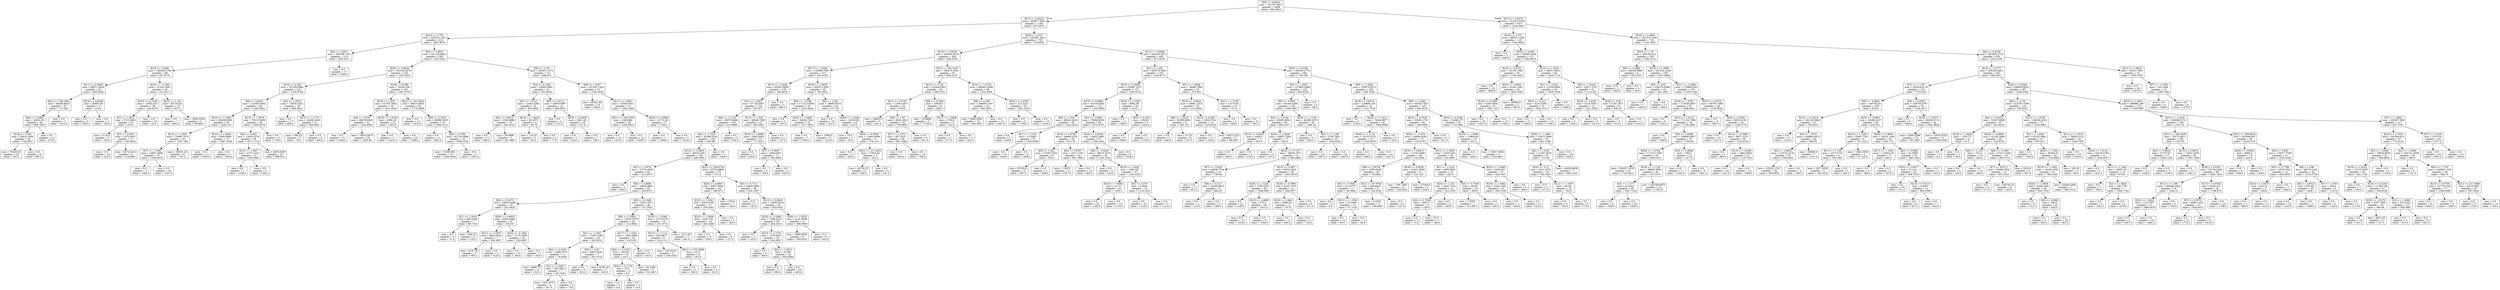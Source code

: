 digraph Tree {
node [shape=box] ;
0 [label="X[9] <= 4.8342\nmse = 331787.0817\nsamples = 2000\nvalue = 994.4815"] ;
1 [label="X[17] <= 0.9414\nmse = 309677.9913\nsamples = 1163\nvalue = 872.2674"] ;
0 -> 1 [labeldistance=2.5, labelangle=45, headlabel="True"] ;
2 [label="X[10] <= 2.753\nmse = 323616.1407\nsamples = 410\nvalue = 1087.8976"] ;
1 -> 2 ;
3 [label="X[6] <= 5.2971\nmse = 336186.7191\nsamples = 115\nvalue = 663.5217"] ;
2 -> 3 ;
4 [label="X[18] <= 5.4091\nmse = 108428.5768\nsamples = 98\nvalue = 457.8776"] ;
3 -> 4 ;
5 [label="X[11] <= 0.9695\nmse = 66971.9626\nsamples = 52\nvalue = 665.6346"] ;
4 -> 5 ;
6 [label="X[21] <= 345.2841\nmse = 48208.6618\nsamples = 47\nvalue = 713.383"] ;
5 -> 6 ;
7 [label="X[4] <= 3.0488\nmse = 42024.39\nsamples = 44\nvalue = 688.7955"] ;
6 -> 7 ;
8 [label="X[19] <= 0.953\nmse = 52616.1656\nsamples = 30\nvalue = 742.3667"] ;
7 -> 8 ;
9 [label="mse = 70229.25\nsamples = 22\nvalue = 762.5"] ;
8 -> 9 ;
10 [label="mse = 0.0\nsamples = 8\nvalue = 687.0"] ;
8 -> 10 ;
11 [label="mse = 0.0\nsamples = 14\nvalue = 574.0"] ;
7 -> 11 ;
12 [label="mse = 0.0\nsamples = 3\nvalue = 1074.0"] ;
6 -> 12 ;
13 [label="X[14] <= 0.8348\nmse = 20463.36\nsamples = 5\nvalue = 216.8"] ;
5 -> 13 ;
14 [label="mse = 0.0\nsamples = 2\nvalue = 392.0"] ;
13 -> 14 ;
15 [label="mse = 0.0\nsamples = 3\nvalue = 100.0"] ;
13 -> 15 ;
16 [label="X[24] <= 1.1345\nmse = 51342.3691\nsamples = 46\nvalue = 223.0217"] ;
4 -> 16 ;
17 [label="X[10] <= 2.2769\nmse = 13922.027\nsamples = 36\nvalue = 144.0278"] ;
16 -> 17 ;
18 [label="X[1] <= 1.0672\nmse = 5713.0682\nsamples = 22\nvalue = 225.5"] ;
17 -> 18 ;
19 [label="mse = 2116.0\nsamples = 5\nvalue = 333.0"] ;
18 -> 19 ;
20 [label="X[7] <= 0.9357\nmse = 2372.4567\nsamples = 17\nvalue = 193.8824"] ;
18 -> 20 ;
21 [label="mse = 0.0\nsamples = 14\nvalue = 210.0"] ;
20 -> 21 ;
22 [label="mse = 6574.2222\nsamples = 3\nvalue = 118.6667"] ;
20 -> 22 ;
23 [label="mse = 0.0\nsamples = 14\nvalue = 16.0"] ;
17 -> 23 ;
24 [label="X[24] <= 1.181\nmse = 82720.44\nsamples = 10\nvalue = 507.4"] ;
16 -> 24 ;
25 [label="mse = 0.0\nsamples = 7\nvalue = 695.0"] ;
24 -> 25 ;
26 [label="mse = 2005.5556\nsamples = 3\nvalue = 69.6667"] ;
24 -> 26 ;
27 [label="mse = 0.0\nsamples = 17\nvalue = 1849.0"] ;
3 -> 27 ;
28 [label="X[4] <= 3.6837\nmse = 221140.6625\nsamples = 295\nvalue = 1253.3322"] ;
2 -> 28 ;
29 [label="X[20] <= 0.9044\nmse = 161435.9276\nsamples = 223\nvalue = 1351.6323"] ;
28 -> 29 ;
30 [label="X[10] <= 4.262\nmse = 147205.6961\nsamples = 122\nvalue = 1155.9754"] ;
29 -> 30 ;
31 [label="X[0] <= 4.6415\nmse = 121893.9502\nsamples = 94\nvalue = 1260.0851"] ;
30 -> 31 ;
32 [label="X[16] <= 1.1366\nmse = 80438.9308\nsamples = 56\nvalue = 1436.125"] ;
31 -> 32 ;
33 [label="X[15] <= 1.3661\nmse = 75088.1979\nsamples = 43\nvalue = 1357.186"] ;
32 -> 33 ;
34 [label="X[7] <= 1.1346\nmse = 14907.5968\nsamples = 37\nvalue = 1449.5676"] ;
33 -> 34 ;
35 [label="mse = 0.0\nsamples = 17\nvalue = 1582.0"] ;
34 -> 35 ;
36 [label="mse = 0.0\nsamples = 20\nvalue = 1337.0"] ;
34 -> 36 ;
37 [label="mse = 69031.25\nsamples = 6\nvalue = 787.5"] ;
33 -> 37 ;
38 [label="X[22] <= 1.0463\nmse = 9349.8698\nsamples = 13\nvalue = 1697.2308"] ;
32 -> 38 ;
39 [label="mse = 0.0\nsamples = 11\nvalue = 1656.0"] ;
38 -> 39 ;
40 [label="mse = 0.0\nsamples = 2\nvalue = 1924.0"] ;
38 -> 40 ;
41 [label="X[13] <= 1.2079\nmse = 70013.5409\nsamples = 38\nvalue = 1000.6579"] ;
31 -> 41 ;
42 [label="X[6] <= 4.623\nmse = 13034.0278\nsamples = 35\nvalue = 1071.1714"] ;
41 -> 42 ;
43 [label="X[15] <= 1.3917\nmse = 3737.2222\nsamples = 12\nvalue = 1209.6667"] ;
42 -> 43 ;
44 [label="mse = 0.0\nsamples = 7\nvalue = 1158.0"] ;
43 -> 44 ;
45 [label="mse = 0.0\nsamples = 5\nvalue = 1282.0"] ;
43 -> 45 ;
46 [label="mse = 2655.8185\nsamples = 23\nvalue = 998.913"] ;
42 -> 46 ;
47 [label="mse = 0.0\nsamples = 3\nvalue = 178.0"] ;
41 -> 47 ;
48 [label="X[2] <= 1.0532\nmse = 73635.3202\nsamples = 28\nvalue = 806.4643"] ;
30 -> 48 ;
49 [label="mse = 0.0\nsamples = 17\nvalue = 999.0"] ;
48 -> 49 ;
50 [label="X[13] <= 1.1175\nmse = 41606.2645\nsamples = 11\nvalue = 508.9091"] ;
48 -> 50 ;
51 [label="mse = 306.25\nsamples = 2\nvalue = 76.5"] ;
50 -> 51 ;
52 [label="mse = 0.0\nsamples = 9\nvalue = 605.0"] ;
50 -> 52 ;
53 [label="X[18] <= 8.889\nmse = 76528.108\nsamples = 101\nvalue = 1587.9703"] ;
29 -> 53 ;
54 [label="X[16] <= 1.005\nmse = 41782.7844\nsamples = 56\nvalue = 1441.4643"] ;
53 -> 54 ;
55 [label="X[4] <= 2.878\nmse = 49678.9303\nsamples = 31\nvalue = 1342.8065"] ;
54 -> 55 ;
56 [label="mse = 0.0\nsamples = 11\nvalue = 1428.0"] ;
55 -> 56 ;
57 [label="mse = 70814.9475\nsamples = 20\nvalue = 1295.95"] ;
55 -> 57 ;
58 [label="X[15] <= 1.4156\nmse = 4956.16\nsamples = 25\nvalue = 1563.8"] ;
54 -> 58 ;
59 [label="mse = 0.0\nsamples = 5\nvalue = 1423.0"] ;
58 -> 59 ;
60 [label="mse = 0.0\nsamples = 20\nvalue = 1599.0"] ;
58 -> 60 ;
61 [label="X[21] <= 341.5624\nmse = 59815.8943\nsamples = 45\nvalue = 1770.2889"] ;
53 -> 61 ;
62 [label="mse = 0.0\nsamples = 12\nvalue = 1974.0"] ;
61 -> 62 ;
63 [label="X[9] <= 2.3532\nmse = 60989.5005\nsamples = 33\nvalue = 1696.2121"] ;
61 -> 63 ;
64 [label="mse = 0.0\nsamples = 11\nvalue = 1892.0"] ;
63 -> 64 ;
65 [label="X[0] <= 5.954\nmse = 62734.5806\nsamples = 22\nvalue = 1598.3182"] ;
63 -> 65 ;
66 [label="mse = 72398.892\nsamples = 19\nvalue = 1604.0526"] ;
65 -> 66 ;
67 [label="mse = 0.0\nsamples = 3\nvalue = 1562.0"] ;
65 -> 67 ;
68 [label="X[9] <= 3.781\nmse = 283437.1372\nsamples = 72\nvalue = 948.875"] ;
28 -> 68 ;
69 [label="X[4] <= 6.2262\nmse = 50492.6681\nsamples = 31\nvalue = 433.9032"] ;
68 -> 69 ;
70 [label="X[2] <= 1.0123\nmse = 12444.4266\nsamples = 19\nvalue = 285.6842"] ;
69 -> 70 ;
71 [label="X[5] <= 0.8014\nmse = 1558.4889\nsamples = 15\nvalue = 340.3333"] ;
70 -> 71 ;
72 [label="mse = 0.0\nsamples = 12\nvalue = 360.0"] ;
71 -> 72 ;
73 [label="mse = 56.8889\nsamples = 3\nvalue = 261.6667"] ;
71 -> 73 ;
74 [label="X[14] <= 1.0416\nmse = 69.1875\nsamples = 4\nvalue = 80.75"] ;
70 -> 74 ;
75 [label="mse = 110.25\nsamples = 2\nvalue = 84.5"] ;
74 -> 75 ;
76 [label="mse = 0.0\nsamples = 2\nvalue = 77.0"] ;
74 -> 76 ;
77 [label="X[5] <= 0.9112\nmse = 20876.9097\nsamples = 12\nvalue = 668.5833"] ;
69 -> 77 ;
78 [label="mse = 0.0\nsamples = 2\nvalue = 372.0"] ;
77 -> 78 ;
79 [label="X[18] <= 6.9453\nmse = 3941.49\nsamples = 10\nvalue = 727.9"] ;
77 -> 79 ;
80 [label="mse = 0.0\nsamples = 3\nvalue = 632.0"] ;
79 -> 80 ;
81 [label="mse = 0.0\nsamples = 7\nvalue = 769.0"] ;
79 -> 81 ;
82 [label="X[8] <= 1.0337\nmse = 107443.7454\nsamples = 41\nvalue = 1338.2439"] ;
68 -> 82 ;
83 [label="mse = 40521.69\nsamples = 10\nvalue = 828.9"] ;
82 -> 83 ;
84 [label="X[11] <= 1.0921\nmse = 18348.0541\nsamples = 31\nvalue = 1502.5484"] ;
82 -> 84 ;
85 [label="X[21] <= 192.5355\nmse = 238.8284\nsamples = 26\nvalue = 1455.6923"] ;
84 -> 85 ;
86 [label="mse = 0.0\nsamples = 14\nvalue = 1470.0"] ;
85 -> 86 ;
87 [label="mse = 0.0\nsamples = 12\nvalue = 1439.0"] ;
85 -> 87 ;
88 [label="X[24] <= 0.9956\nmse = 41733.36\nsamples = 5\nvalue = 1746.2"] ;
84 -> 88 ;
89 [label="mse = 0.0\nsamples = 2\nvalue = 1496.0"] ;
88 -> 89 ;
90 [label="mse = 0.0\nsamples = 3\nvalue = 1913.0"] ;
88 -> 90 ;
91 [label="X[25] <= 3.537\nmse = 262987.4012\nsamples = 753\nvalue = 754.8592"] ;
1 -> 91 ;
92 [label="X[12] <= 3.8294\nmse = 240924.0018\nsamples = 308\nvalue = 584.8799"] ;
91 -> 92 ;
93 [label="X[17] <= 1.2056\nmse = 122699.7887\nsamples = 217\nvalue = 434.4793"] ;
92 -> 93 ;
94 [label="X[13] <= 1.2438\nmse = 65291.9936\nsamples = 179\nvalue = 364.6816"] ;
93 -> 94 ;
95 [label="X[1] <= 1.3461\nmse = 57178.4937\nsamples = 174\nvalue = 347.977"] ;
94 -> 95 ;
96 [label="X[8] <= 1.1314\nmse = 45975.8669\nsamples = 159\nvalue = 315.9686"] ;
95 -> 96 ;
97 [label="X[2] <= 1.7225\nmse = 35399.5226\nsamples = 154\nvalue = 296.487"] ;
96 -> 97 ;
98 [label="X[12] <= 3.2802\nmse = 28316.269\nsamples = 152\nvalue = 286.5855"] ;
97 -> 98 ;
99 [label="X[1] <= 1.0376\nmse = 23734.3838\nsamples = 82\nvalue = 215.2073"] ;
98 -> 99 ;
100 [label="mse = 0.0\nsamples = 2\nvalue = 630.0"] ;
99 -> 100 ;
101 [label="X[6] <= 2.6699\nmse = 19918.8861\nsamples = 80\nvalue = 204.8375"] ;
99 -> 101 ;
102 [label="X[4] <= 5.4273\nmse = 18653.0586\nsamples = 32\nvalue = 291.0625"] ;
101 -> 102 ;
103 [label="X[1] <= 1.2618\nmse = 965.9184\nsamples = 7\nvalue = 69.7143"] ;
102 -> 103 ;
104 [label="mse = 4.0\nsamples = 5\nvalue = 51.0"] ;
103 -> 104 ;
105 [label="mse = 306.25\nsamples = 2\nvalue = 116.5"] ;
103 -> 105 ;
106 [label="X[20] <= 0.8929\nmse = 6045.6384\nsamples = 25\nvalue = 353.04"] ;
102 -> 106 ;
107 [label="X[11] <= 1.0267\nmse = 8943.9184\nsamples = 7\nvalue = 436.2857"] ;
106 -> 107 ;
108 [label="mse = 4147.36\nsamples = 5\nvalue = 485.2"] ;
107 -> 108 ;
109 [label="mse = 0.0\nsamples = 2\nvalue = 314.0"] ;
107 -> 109 ;
110 [label="X[25] <= 3.1564\nmse = 1175.5556\nsamples = 18\nvalue = 320.6667"] ;
106 -> 110 ;
111 [label="mse = 0.0\nsamples = 15\nvalue = 336.0"] ;
110 -> 111 ;
112 [label="mse = 0.0\nsamples = 3\nvalue = 244.0"] ;
110 -> 112 ;
113 [label="X[0] <= 5.1048\nmse = 12501.9371\nsamples = 48\nvalue = 147.3542"] ;
101 -> 113 ;
114 [label="X[9] <= 2.5852\nmse = 13010.3979\nsamples = 34\nvalue = 112.8824"] ;
113 -> 114 ;
115 [label="X[1] <= 1.1263\nmse = 17200.1389\nsamples = 18\nvalue = 165.8333"] ;
114 -> 115 ;
116 [label="X[4] <= 4.0192\nmse = 3560.9752\nsamples = 11\nvalue = 79.4545"] ;
115 -> 116 ;
117 [label="mse = 3996.75\nsamples = 4\nvalue = 132.5"] ;
116 -> 117 ;
118 [label="X[1] <= 1.0487\nmse = 785.2653\nsamples = 7\nvalue = 49.1429"] ;
116 -> 118 ;
119 [label="mse = 204.1875\nsamples = 4\nvalue = 26.75"] ;
118 -> 119 ;
120 [label="mse = 0.0\nsamples = 3\nvalue = 79.0"] ;
118 -> 120 ;
121 [label="X[3] <= 0.87\nmse = 8483.3878\nsamples = 7\nvalue = 301.5714"] ;
115 -> 121 ;
122 [label="mse = 0.0\nsamples = 5\nvalue = 252.0"] ;
121 -> 122 ;
123 [label="mse = 8190.25\nsamples = 2\nvalue = 425.5"] ;
121 -> 123 ;
124 [label="X[17] <= 1.1554\nmse = 1594.0898\nsamples = 16\nvalue = 53.3125"] ;
114 -> 124 ;
125 [label="X[4] <= 6.1533\nmse = 180.45\nsamples = 10\nvalue = 23.5"] ;
124 -> 125 ;
126 [label="X[4] <= 5.1178\nmse = 25.5\nsamples = 4\nvalue = 9.0"] ;
125 -> 126 ;
127 [label="mse = 1.0\nsamples = 2\nvalue = 4.0"] ;
126 -> 127 ;
128 [label="mse = 0.0\nsamples = 2\nvalue = 14.0"] ;
126 -> 128 ;
129 [label="mse = 50.1389\nsamples = 6\nvalue = 33.1667"] ;
125 -> 129 ;
130 [label="mse = 0.0\nsamples = 6\nvalue = 103.0"] ;
124 -> 130 ;
131 [label="X[14] <= 1.0265\nmse = 1372.6378\nsamples = 14\nvalue = 231.0714"] ;
113 -> 131 ;
132 [label="X[13] <= 1.1112\nmse = 656.9877\nsamples = 9\nvalue = 214.1111"] ;
131 -> 132 ;
133 [label="mse = 150.2222\nsamples = 3\nvalue = 248.3333"] ;
132 -> 133 ;
134 [label="X[21] <= 272.3888\nmse = 32.0\nsamples = 6\nvalue = 197.0"] ;
132 -> 134 ;
135 [label="mse = 0.0\nsamples = 2\nvalue = 189.0"] ;
134 -> 135 ;
136 [label="mse = 0.0\nsamples = 4\nvalue = 201.0"] ;
134 -> 136 ;
137 [label="mse = 1211.04\nsamples = 5\nvalue = 261.6"] ;
131 -> 137 ;
138 [label="X[21] <= 208.0754\nmse = 20723.9886\nsamples = 70\nvalue = 370.2"] ;
98 -> 138 ;
139 [label="X[20] <= 0.9897\nmse = 8467.3594\nsamples = 24\nvalue = 266.875"] ;
138 -> 139 ;
140 [label="X[15] <= 1.0341\nmse = 8252.6782\nsamples = 17\nvalue = 234.2941"] ;
139 -> 140 ;
141 [label="X[25] <= 1.2609\nmse = 4267.102\nsamples = 14\nvalue = 202.4286"] ;
140 -> 141 ;
142 [label="mse = 0.0\nsamples = 8\nvalue = 259.0"] ;
141 -> 142 ;
143 [label="mse = 0.0\nsamples = 6\nvalue = 127.0"] ;
141 -> 143 ;
144 [label="mse = 0.0\nsamples = 3\nvalue = 383.0"] ;
140 -> 144 ;
145 [label="mse = 150.0\nsamples = 7\nvalue = 346.0"] ;
139 -> 145 ;
146 [label="X[5] <= 0.7111\nmse = 18642.4882\nsamples = 46\nvalue = 424.1087"] ;
138 -> 146 ;
147 [label="mse = 0.0\nsamples = 5\nvalue = 182.0"] ;
146 -> 147 ;
148 [label="X[13] <= 0.8943\nmse = 12895.8418\nsamples = 41\nvalue = 453.6341"] ;
146 -> 148 ;
149 [label="X[18] <= 3.1608\nmse = 7046.2222\nsamples = 30\nvalue = 404.3333"] ;
148 -> 149 ;
150 [label="mse = 0.0\nsamples = 2\nvalue = 125.0"] ;
149 -> 150 ;
151 [label="X[10] <= 2.7725\nmse = 1578.0612\nsamples = 28\nvalue = 424.2857"] ;
149 -> 151 ;
152 [label="mse = 0.0\nsamples = 6\nvalue = 500.0"] ;
151 -> 152 ;
153 [label="X[3] <= 1.0913\nmse = 18.595\nsamples = 22\nvalue = 403.6364"] ;
151 -> 153 ;
154 [label="mse = 0.0\nsamples = 2\nvalue = 390.0"] ;
153 -> 154 ;
155 [label="mse = 0.0\nsamples = 20\nvalue = 405.0"] ;
153 -> 155 ;
156 [label="X[26] <= 1.0355\nmse = 4141.9008\nsamples = 11\nvalue = 588.0909"] ;
148 -> 156 ;
157 [label="mse = 5836.8056\nsamples = 6\nvalue = 559.8333"] ;
156 -> 157 ;
158 [label="mse = 0.0\nsamples = 5\nvalue = 622.0"] ;
156 -> 158 ;
159 [label="mse = 0.0\nsamples = 2\nvalue = 1049.0"] ;
97 -> 159 ;
160 [label="mse = 0.0\nsamples = 5\nvalue = 916.0"] ;
96 -> 160 ;
161 [label="X[13] <= 1.032\nmse = 49948.7289\nsamples = 15\nvalue = 687.2667"] ;
95 -> 161 ;
162 [label="X[10] <= 1.9986\nmse = 3882.8402\nsamples = 13\nvalue = 771.9231"] ;
161 -> 162 ;
163 [label="mse = 0.0\nsamples = 2\nvalue = 650.0"] ;
162 -> 163 ;
164 [label="X[7] <= 0.9697\nmse = 1394.6281\nsamples = 11\nvalue = 794.0909"] ;
162 -> 164 ;
165 [label="mse = 0.0\nsamples = 6\nvalue = 760.0"] ;
164 -> 165 ;
166 [label="mse = 0.0\nsamples = 5\nvalue = 835.0"] ;
164 -> 166 ;
167 [label="mse = 0.0\nsamples = 2\nvalue = 137.0"] ;
161 -> 167 ;
168 [label="mse = 0.0\nsamples = 5\nvalue = 946.0"] ;
94 -> 168 ;
169 [label="X[19] <= 1.0978\nmse = 262073.5097\nsamples = 38\nvalue = 763.2632"] ;
93 -> 169 ;
170 [label="X[9] <= 1.5198\nmse = 171123.3858\nsamples = 18\nvalue = 1191.9444"] ;
169 -> 170 ;
171 [label="mse = 0.0\nsamples = 2\nvalue = 187.0"] ;
170 -> 171 ;
172 [label="X[22] <= 1.0463\nmse = 50494.7461\nsamples = 16\nvalue = 1317.5625"] ;
170 -> 172 ;
173 [label="mse = 0.0\nsamples = 7\nvalue = 1065.0"] ;
172 -> 173 ;
174 [label="mse = 1568.0\nsamples = 9\nvalue = 1514.0"] ;
172 -> 174 ;
175 [label="X[8] <= 1.001\nmse = 29685.9475\nsamples = 20\nvalue = 377.45"] ;
169 -> 175 ;
176 [label="mse = 0.0\nsamples = 10\nvalue = 521.0"] ;
175 -> 176 ;
177 [label="X[26] <= 1.0304\nmse = 18158.69\nsamples = 10\nvalue = 233.9"] ;
175 -> 177 ;
178 [label="mse = 25.0\nsamples = 2\nvalue = 53.0"] ;
177 -> 178 ;
179 [label="X[24] <= 0.9926\nmse = 12465.6094\nsamples = 8\nvalue = 279.125"] ;
177 -> 179 ;
180 [label="mse = 0.0\nsamples = 3\nvalue = 325.0"] ;
179 -> 180 ;
181 [label="X[21] <= 211.6455\nmse = 17924.64\nsamples = 5\nvalue = 251.6"] ;
179 -> 181 ;
182 [label="mse = 44732.25\nsamples = 2\nvalue = 258.5"] ;
181 -> 182 ;
183 [label="mse = 0.0\nsamples = 3\nvalue = 247.0"] ;
181 -> 183 ;
184 [label="X[21] <= 351.3167\nmse = 340274.3591\nsamples = 91\nvalue = 943.5275"] ;
92 -> 184 ;
185 [label="X[12] <= 4.135\nmse = 41444.6382\nsamples = 43\nvalue = 598.6744"] ;
184 -> 185 ;
186 [label="X[11] <= 0.9767\nmse = 12003.4971\nsamples = 35\nvalue = 678.6"] ;
185 -> 186 ;
187 [label="mse = 24964.0\nsamples = 5\nvalue = 491.0"] ;
186 -> 187 ;
188 [label="X[8] <= 1.02\nmse = 3000.1822\nsamples = 30\nvalue = 709.8667"] ;
186 -> 188 ;
189 [label="X[7] <= 1.1572\nmse = 857.0237\nsamples = 26\nvalue = 691.2308"] ;
188 -> 189 ;
190 [label="mse = 0.0\nsamples = 7\nvalue = 643.0"] ;
189 -> 190 ;
191 [label="mse = 0.0\nsamples = 19\nvalue = 709.0"] ;
189 -> 191 ;
192 [label="mse = 0.0\nsamples = 4\nvalue = 831.0"] ;
188 -> 192 ;
193 [label="X[6] <= 2.7403\nmse = 20029.5\nsamples = 8\nvalue = 249.0"] ;
185 -> 193 ;
194 [label="mse = 10.8889\nsamples = 3\nvalue = 77.3333"] ;
193 -> 194 ;
195 [label="X[17] <= 1.0848\nmse = 3750.0\nsamples = 5\nvalue = 352.0"] ;
193 -> 195 ;
196 [label="mse = 0.0\nsamples = 2\nvalue = 277.0"] ;
195 -> 196 ;
197 [label="mse = 0.0\nsamples = 3\nvalue = 402.0"] ;
195 -> 197 ;
198 [label="X[15] <= 1.4719\nmse = 406001.9566\nsamples = 48\nvalue = 1252.4583"] ;
184 -> 198 ;
199 [label="X[9] <= 4.189\nmse = 164494.1597\nsamples = 24\nvalue = 683.5833"] ;
198 -> 199 ;
200 [label="mse = 3498.3056\nsamples = 12\nvalue = 280.1667"] ;
199 -> 200 ;
201 [label="mse = 0.0\nsamples = 12\nvalue = 1087.0"] ;
199 -> 201 ;
202 [label="X[25] <= 2.0784\nmse = 272.2222\nsamples = 24\nvalue = 1821.3333"] ;
198 -> 202 ;
203 [label="mse = 0.0\nsamples = 8\nvalue = 1798.0"] ;
202 -> 203 ;
204 [label="mse = 0.0\nsamples = 16\nvalue = 1833.0"] ;
202 -> 204 ;
205 [label="X[11] <= 0.9969\nmse = 244419.2072\nsamples = 445\nvalue = 872.5079"] ;
91 -> 205 ;
206 [label="X[1] <= 1.291\nmse = 265570.5862\nsamples = 163\nvalue = 1104.8773"] ;
205 -> 206 ;
207 [label="X[23] <= 5.3944\nmse = 150567.3127\nsamples = 131\nvalue = 1283.0153"] ;
206 -> 207 ;
208 [label="X[13] <= 0.8866\nmse = 91818.6282\nsamples = 111\nvalue = 1169.4865"] ;
207 -> 208 ;
209 [label="X[9] <= 1.334\nmse = 49243.4245\nsamples = 29\nvalue = 1443.2414"] ;
208 -> 209 ;
210 [label="mse = 0.0\nsamples = 2\nvalue = 628.0"] ;
209 -> 210 ;
211 [label="X[7] <= 1.1525\nmse = 13.3443\nsamples = 27\nvalue = 1503.6296"] ;
209 -> 211 ;
212 [label="mse = 0.0\nsamples = 19\nvalue = 1506.0"] ;
211 -> 212 ;
213 [label="mse = 0.0\nsamples = 8\nvalue = 1498.0"] ;
211 -> 213 ;
214 [label="X[3] <= 1.0664\nmse = 70998.6355\nsamples = 82\nvalue = 1072.6707"] ;
208 -> 214 ;
215 [label="X[14] <= 0.9782\nmse = 34699.2224\nsamples = 25\nvalue = 813.76"] ;
214 -> 215 ;
216 [label="X[5] <= 1.041\nmse = 37200.3333\nsamples = 6\nvalue = 535.0"] ;
215 -> 216 ;
217 [label="mse = 87025.0\nsamples = 2\nvalue = 407.0"] ;
216 -> 217 ;
218 [label="mse = 0.0\nsamples = 4\nvalue = 599.0"] ;
216 -> 218 ;
219 [label="X[5] <= 0.8767\nmse = 1621.1136\nsamples = 19\nvalue = 901.7895"] ;
215 -> 219 ;
220 [label="mse = 1.6875\nsamples = 4\nvalue = 979.75"] ;
219 -> 220 ;
221 [label="mse = 0.0\nsamples = 15\nvalue = 881.0"] ;
219 -> 221 ;
222 [label="X[20] <= 0.9544\nmse = 44622.948\nsamples = 57\nvalue = 1186.2281"] ;
214 -> 222 ;
223 [label="X[9] <= 3.3444\nmse = 28673.3319\nsamples = 49\nvalue = 1129.1224"] ;
222 -> 223 ;
224 [label="mse = 0.0\nsamples = 2\nvalue = 323.0"] ;
223 -> 224 ;
225 [label="X[15] <= 1.4201\nmse = 1064.287\nsamples = 47\nvalue = 1163.4255"] ;
223 -> 225 ;
226 [label="X[10] <= 7.6062\nmse = 33.75\nsamples = 32\nvalue = 1185.5"] ;
225 -> 226 ;
227 [label="mse = 0.0\nsamples = 20\nvalue = 1190.0"] ;
226 -> 227 ;
228 [label="mse = 0.0\nsamples = 12\nvalue = 1178.0"] ;
226 -> 228 ;
229 [label="X[0] <= 3.575\nmse = 5.5556\nsamples = 15\nvalue = 1116.3333"] ;
225 -> 229 ;
230 [label="mse = 0.0\nsamples = 10\nvalue = 1118.0"] ;
229 -> 230 ;
231 [label="mse = 0.0\nsamples = 5\nvalue = 1113.0"] ;
229 -> 231 ;
232 [label="mse = 0.0\nsamples = 8\nvalue = 1536.0"] ;
222 -> 232 ;
233 [label="X[19] <= 1.1585\nmse = 8082.99\nsamples = 20\nvalue = 1913.1"] ;
207 -> 233 ;
234 [label="mse = 0.0\nsamples = 11\nvalue = 1986.0"] ;
233 -> 234 ;
235 [label="X[9] <= 4.326\nmse = 3528.0\nsamples = 9\nvalue = 1824.0"] ;
233 -> 235 ;
236 [label="mse = 0.0\nsamples = 6\nvalue = 1866.0"] ;
235 -> 236 ;
237 [label="mse = 0.0\nsamples = 3\nvalue = 1740.0"] ;
235 -> 237 ;
238 [label="X[1] <= 1.3636\nmse = 74648.7969\nsamples = 32\nvalue = 375.625"] ;
206 -> 238 ;
239 [label="X[10] <= 4.6644\nmse = 20681.2314\nsamples = 22\nvalue = 215.6364"] ;
238 -> 239 ;
240 [label="X[8] <= 1.0016\nmse = 30399.6094\nsamples = 8\nvalue = 338.125"] ;
239 -> 240 ;
241 [label="mse = 0.0\nsamples = 2\nvalue = 640.0"] ;
240 -> 241 ;
242 [label="mse = 31.25\nsamples = 6\nvalue = 237.5"] ;
240 -> 242 ;
243 [label="X[13] <= 0.904\nmse = 1655.3724\nsamples = 14\nvalue = 145.6429"] ;
239 -> 243 ;
244 [label="mse = 0.0\nsamples = 11\nvalue = 159.0"] ;
243 -> 244 ;
245 [label="mse = 4672.2222\nsamples = 3\nvalue = 96.6667"] ;
243 -> 245 ;
246 [label="X[2] <= 1.1708\nmse = 13179.04\nsamples = 10\nvalue = 727.6"] ;
238 -> 246 ;
247 [label="mse = 0.0\nsamples = 2\nvalue = 498.0"] ;
246 -> 247 ;
248 [label="mse = 0.0\nsamples = 8\nvalue = 785.0"] ;
246 -> 248 ;
249 [label="X[25] <= 4.0164\nmse = 182943.2776\nsamples = 282\nvalue = 738.195"] ;
205 -> 249 ;
250 [label="X[3] <= 1.1933\nmse = 127965.0489\nsamples = 126\nvalue = 962.8254"] ;
249 -> 250 ;
251 [label="X[5] <= 0.9921\nmse = 94184.0289\nsamples = 120\nvalue = 1006.5667"] ;
250 -> 251 ;
252 [label="X[3] <= 1.0154\nmse = 65905.6954\nsamples = 84\nvalue = 882.4167"] ;
251 -> 252 ;
253 [label="X[12] <= 2.8205\nmse = 3468.0\nsamples = 7\nvalue = 425.0"] ;
252 -> 253 ;
254 [label="mse = 0.0\nsamples = 3\nvalue = 493.0"] ;
253 -> 254 ;
255 [label="mse = 0.0\nsamples = 4\nvalue = 374.0"] ;
253 -> 255 ;
256 [label="X[26] <= 1.0246\nmse = 50831.7662\nsamples = 77\nvalue = 924.0"] ;
252 -> 256 ;
257 [label="mse = 0.0\nsamples = 3\nvalue = 357.0"] ;
256 -> 257 ;
258 [label="X[18] <= 4.7137\nmse = 39330.7971\nsamples = 74\nvalue = 946.9865"] ;
256 -> 258 ;
259 [label="X[7] <= 1.0255\nmse = 64038.7744\nsamples = 25\nvalue = 796.84"] ;
258 -> 259 ;
260 [label="mse = 0.0\nsamples = 17\nvalue = 951.0"] ;
259 -> 260 ;
261 [label="X[9] <= 3.3117\nmse = 42304.6875\nsamples = 8\nvalue = 469.25"] ;
259 -> 261 ;
262 [label="mse = 0.0\nsamples = 2\nvalue = 113.0"] ;
261 -> 262 ;
263 [label="mse = 0.0\nsamples = 6\nvalue = 588.0"] ;
261 -> 263 ;
264 [label="X[13] <= 0.997\nmse = 9354.2824\nsamples = 49\nvalue = 1023.5918"] ;
258 -> 264 ;
265 [label="X[26] <= 1.1225\nmse = 2794.2222\nsamples = 36\nvalue = 1066.6667"] ;
264 -> 265 ;
266 [label="mse = 0.0\nsamples = 12\nvalue = 1138.0"] ;
265 -> 266 ;
267 [label="X[23] <= 1.4689\nmse = 375.0\nsamples = 24\nvalue = 1031.0"] ;
265 -> 267 ;
268 [label="mse = 0.0\nsamples = 15\nvalue = 1016.0"] ;
267 -> 268 ;
269 [label="mse = 0.0\nsamples = 9\nvalue = 1056.0"] ;
267 -> 269 ;
270 [label="X[18] <= 5.7996\nmse = 8153.7515\nsamples = 13\nvalue = 904.3077"] ;
264 -> 270 ;
271 [label="X[23] <= 2.464\nmse = 2696.64\nsamples = 5\nvalue = 797.6"] ;
270 -> 271 ;
272 [label="mse = 0.0\nsamples = 3\nvalue = 840.0"] ;
271 -> 272 ;
273 [label="mse = 0.0\nsamples = 2\nvalue = 734.0"] ;
271 -> 273 ;
274 [label="mse = 0.0\nsamples = 8\nvalue = 971.0"] ;
270 -> 274 ;
275 [label="X[24] <= 1.1139\nmse = 40286.1875\nsamples = 36\nvalue = 1296.25"] ;
251 -> 275 ;
276 [label="mse = 0.0\nsamples = 3\nvalue = 652.0"] ;
275 -> 276 ;
277 [label="X[3] <= 1.1184\nmse = 2785.7851\nsamples = 33\nvalue = 1354.8182"] ;
275 -> 277 ;
278 [label="mse = 0.0\nsamples = 15\nvalue = 1297.0"] ;
277 -> 278 ;
279 [label="mse = 0.0\nsamples = 18\nvalue = 1403.0"] ;
277 -> 279 ;
280 [label="mse = 0.0\nsamples = 6\nvalue = 88.0"] ;
250 -> 280 ;
281 [label="X[9] <= 1.3262\nmse = 153675.9373\nsamples = 156\nvalue = 556.7628"] ;
249 -> 281 ;
282 [label="X[19] <= 0.9374\nmse = 116899.229\nsamples = 21\nvalue = 1152.7619"] ;
281 -> 282 ;
283 [label="mse = 0.0\nsamples = 3\nvalue = 1728.0"] ;
282 -> 283 ;
284 [label="X[24] <= 1.1412\nmse = 72040.9877\nsamples = 18\nvalue = 1056.8889"] ;
282 -> 284 ;
285 [label="X[26] <= 1.1172\nmse = 14133.4722\nsamples = 12\nvalue = 1233.8333"] ;
284 -> 285 ;
286 [label="mse = 0.0\nsamples = 2\nvalue = 968.0"] ;
285 -> 286 ;
287 [label="mse = 0.0\nsamples = 10\nvalue = 1287.0"] ;
285 -> 287 ;
288 [label="mse = 0.0\nsamples = 6\nvalue = 703.0"] ;
284 -> 288 ;
289 [label="X[8] <= 1.0641\nmse = 95545.7825\nsamples = 135\nvalue = 464.0519"] ;
281 -> 289 ;
290 [label="X[18] <= 9.1638\nmse = 55082.1761\nsamples = 82\nvalue = 299.6585"] ;
289 -> 290 ;
291 [label="X[26] <= 1.1076\nmse = 24808.0259\nsamples = 73\nvalue = 235.8767"] ;
290 -> 291 ;
292 [label="X[19] <= 0.9613\nmse = 11334.3668\nsamples = 34\nvalue = 114.5294"] ;
291 -> 292 ;
293 [label="X[6] <= 3.8754\nmse = 2050.9186\nsamples = 26\nvalue = 78.3462"] ;
292 -> 293 ;
294 [label="X[4] <= 5.7856\nmse = 414.4775\nsamples = 17\nvalue = 48.5882"] ;
293 -> 294 ;
295 [label="mse = 0.0\nsamples = 3\nvalue = 6.0"] ;
294 -> 295 ;
296 [label="X[11] <= 1.1352\nmse = 31.3469\nsamples = 14\nvalue = 57.7143"] ;
294 -> 296 ;
297 [label="mse = 0.0\nsamples = 12\nvalue = 60.0"] ;
296 -> 297 ;
298 [label="mse = 0.0\nsamples = 2\nvalue = 44.0"] ;
296 -> 298 ;
299 [label="X[21] <= 87.9763\nmse = 309.8025\nsamples = 9\nvalue = 134.5556"] ;
293 -> 299 ;
300 [label="mse = 0.2222\nsamples = 3\nvalue = 109.6667"] ;
299 -> 300 ;
301 [label="mse = 0.0\nsamples = 6\nvalue = 147.0"] ;
299 -> 301 ;
302 [label="X[18] <= 6.9539\nmse = 23421.8594\nsamples = 8\nvalue = 232.125"] ;
292 -> 302 ;
303 [label="mse = 700.1389\nsamples = 6\nvalue = 164.8333"] ;
302 -> 303 ;
304 [label="mse = 37249.0\nsamples = 2\nvalue = 434.0"] ;
302 -> 304 ;
305 [label="X[11] <= 1.0901\nmse = 12525.453\nsamples = 39\nvalue = 341.6667"] ;
291 -> 305 ;
306 [label="X[1] <= 1.2154\nmse = 4900.9091\nsamples = 22\nvalue = 262.0"] ;
305 -> 306 ;
307 [label="X[24] <= 1.152\nmse = 5442.7222\nsamples = 12\nvalue = 222.3333"] ;
306 -> 307 ;
308 [label="X[4] <= 2.7834\nmse = 3261.5\nsamples = 4\nvalue = 129.0"] ;
307 -> 308 ;
309 [label="mse = 0.0\nsamples = 2\nvalue = 72.0"] ;
308 -> 309 ;
310 [label="mse = 25.0\nsamples = 2\nvalue = 186.0"] ;
308 -> 310 ;
311 [label="mse = 0.0\nsamples = 8\nvalue = 269.0"] ;
307 -> 311 ;
312 [label="X[4] <= 5.7548\nmse = 96.84\nsamples = 10\nvalue = 309.6"] ;
306 -> 312 ;
313 [label="mse = 7.8367\nsamples = 7\nvalue = 315.8571"] ;
312 -> 313 ;
314 [label="mse = 0.0\nsamples = 3\nvalue = 295.0"] ;
312 -> 314 ;
315 [label="X[22] <= 1.0493\nmse = 3549.827\nsamples = 17\nvalue = 444.7647"] ;
305 -> 315 ;
316 [label="X[19] <= 1.0482\nmse = 3762.1302\nsamples = 13\nvalue = 459.1538"] ;
315 -> 316 ;
317 [label="mse = 0.0\nsamples = 2\nvalue = 603.0"] ;
316 -> 317 ;
318 [label="mse = 0.0\nsamples = 11\nvalue = 433.0"] ;
316 -> 318 ;
319 [label="mse = 0.0\nsamples = 4\nvalue = 398.0"] ;
315 -> 319 ;
320 [label="mse = 0.0\nsamples = 9\nvalue = 817.0"] ;
290 -> 320 ;
321 [label="X[25] <= 4.9182\nmse = 51646.277\nsamples = 53\nvalue = 718.3962"] ;
289 -> 321 ;
322 [label="X[19] <= 1.0086\nmse = 13804.64\nsamples = 10\nvalue = 361.4"] ;
321 -> 322 ;
323 [label="mse = 0.0\nsamples = 7\nvalue = 426.0"] ;
322 -> 323 ;
324 [label="mse = 13557.5556\nsamples = 3\nvalue = 210.6667"] ;
322 -> 324 ;
325 [label="X[26] <= 1.1866\nmse = 23915.2666\nsamples = 43\nvalue = 801.4186"] ;
321 -> 325 ;
326 [label="X[2] <= 1.5181\nmse = 21291.5616\nsamples = 25\nvalue = 710.28"] ;
325 -> 326 ;
327 [label="X[25] <= 5.12\nmse = 1612.4722\nsamples = 18\nvalue = 765.1667"] ;
326 -> 327 ;
328 [label="mse = 0.0\nsamples = 3\nvalue = 677.0"] ;
327 -> 328 ;
329 [label="X[11] <= 1.1057\nmse = 69.36\nsamples = 15\nvalue = 782.8"] ;
327 -> 329 ;
330 [label="mse = 0.0\nsamples = 6\nvalue = 793.0"] ;
329 -> 330 ;
331 [label="mse = 0.0\nsamples = 9\nvalue = 776.0"] ;
329 -> 331 ;
332 [label="mse = 44228.6939\nsamples = 7\nvalue = 569.1429"] ;
326 -> 332 ;
333 [label="mse = 0.0\nsamples = 18\nvalue = 928.0"] ;
325 -> 333 ;
334 [label="X[17] <= 0.8276\nmse = 312916.5335\nsamples = 837\nvalue = 1164.2963"] ;
0 -> 334 [labeldistance=2.5, labelangle=-45, headlabel="False"] ;
335 [label="X[10] <= 3.371\nmse = 86925.1249\nsamples = 119\nvalue = 1544.9664"] ;
334 -> 335 ;
336 [label="mse = 0.0\nsamples = 2\nvalue = 496.0"] ;
335 -> 336 ;
337 [label="X[20] <= 0.844\nmse = 69280.4339\nsamples = 117\nvalue = 1562.8974"] ;
335 -> 337 ;
338 [label="X[14] <= 0.8722\nmse = 32150.1566\nsamples = 53\nvalue = 1706.2642"] ;
337 -> 338 ;
339 [label="mse = 0.0\nsamples = 19\nvalue = 1806.0"] ;
338 -> 339 ;
340 [label="X[25] <= 4.5955\nmse = 41451.308\nsamples = 34\nvalue = 1650.5294"] ;
338 -> 340 ;
341 [label="X[18] <= 6.3466\nmse = 5283.4844\nsamples = 32\nvalue = 1697.125"] ;
340 -> 341 ;
342 [label="mse = 0.0\nsamples = 19\nvalue = 1637.0"] ;
341 -> 342 ;
343 [label="mse = 0.0\nsamples = 13\nvalue = 1785.0"] ;
341 -> 343 ;
344 [label="mse = 29584.0\nsamples = 2\nvalue = 905.0"] ;
340 -> 344 ;
345 [label="X[15] <= 1.2525\nmse = 68911.8923\nsamples = 64\nvalue = 1444.1719"] ;
337 -> 345 ;
346 [label="X[1] <= 1.2543\nmse = 12339.8994\nsamples = 43\nvalue = 1605.2326"] ;
345 -> 346 ;
347 [label="X[23] <= 4.412\nmse = 9225.0385\nsamples = 31\nvalue = 1652.1613"] ;
346 -> 347 ;
348 [label="mse = 0.0\nsamples = 17\nvalue = 1565.0"] ;
347 -> 348 ;
349 [label="mse = 0.0\nsamples = 14\nvalue = 1758.0"] ;
347 -> 349 ;
350 [label="mse = 0.0\nsamples = 12\nvalue = 1484.0"] ;
346 -> 350 ;
351 [label="X[2] <= 1.5245\nmse = 22871.3787\nsamples = 21\nvalue = 1114.381"] ;
345 -> 351 ;
352 [label="X[23] <= 3.5252\nmse = 5114.5562\nsamples = 13\nvalue = 1221.5385"] ;
351 -> 352 ;
353 [label="mse = 0.0\nsamples = 8\nvalue = 1165.0"] ;
352 -> 353 ;
354 [label="mse = 0.0\nsamples = 5\nvalue = 1312.0"] ;
352 -> 354 ;
355 [label="X[20] <= 0.85\nmse = 2745.1875\nsamples = 8\nvalue = 940.25"] ;
351 -> 355 ;
356 [label="mse = 0.0\nsamples = 6\nvalue = 910.0"] ;
355 -> 356 ;
357 [label="mse = 0.0\nsamples = 2\nvalue = 1031.0"] ;
355 -> 357 ;
358 [label="X[10] <= 2.4808\nmse = 322374.3188\nsamples = 718\nvalue = 1101.2047"] ;
334 -> 358 ;
359 [label="X[25] <= 1.79\nmse = 294160.812\nsamples = 165\nvalue = 1392.4121"] ;
358 -> 359 ;
360 [label="X[0] <= 3.2869\nmse = 48256.8889\nsamples = 6\nvalue = 195.3333"] ;
359 -> 360 ;
361 [label="mse = 0.0\nsamples = 2\nvalue = 506.0"] ;
360 -> 361 ;
362 [label="mse = 0.0\nsamples = 4\nvalue = 40.0"] ;
360 -> 362 ;
363 [label="X[23] <= 1.3868\nmse = 247324.2428\nsamples = 159\nvalue = 1437.5849"] ;
359 -> 363 ;
364 [label="X[5] <= 0.92\nmse = 336376.6389\nsamples = 24\nvalue = 922.1667"] ;
363 -> 364 ;
365 [label="mse = 0.0\nsamples = 7\nvalue = 1826.0"] ;
364 -> 365 ;
366 [label="mse = 0.0\nsamples = 17\nvalue = 550.0"] ;
364 -> 366 ;
367 [label="X[11] <= 1.1896\nmse = 175868.939\nsamples = 135\nvalue = 1529.2148"] ;
363 -> 367 ;
368 [label="X[16] <= 1.0787\nmse = 175448.5097\nsamples = 87\nvalue = 1688.8621"] ;
367 -> 368 ;
369 [label="mse = 0.0\nsamples = 9\nvalue = 1252.0"] ;
368 -> 369 ;
370 [label="X[15] <= 1.0118\nmse = 171130.7096\nsamples = 78\nvalue = 1739.2692"] ;
368 -> 370 ;
371 [label="mse = 0.0\nsamples = 3\nvalue = 1080.0"] ;
370 -> 371 ;
372 [label="X[0] <= 4.9398\nmse = 159895.0837\nsamples = 75\nvalue = 1765.64"] ;
370 -> 372 ;
373 [label="X[26] <= 1.0764\nmse = 171313.1565\nsamples = 63\nvalue = 1820.619"] ;
372 -> 373 ;
374 [label="mse = 336327.1078\nsamples = 23\nvalue = 1729.3913"] ;
373 -> 374 ;
375 [label="X[16] <= 1.1129\nmse = 68893.0694\nsamples = 40\nvalue = 1873.075"] ;
373 -> 375 ;
376 [label="X[3] <= 1.1177\nmse = 81.6327\nsamples = 28\nvalue = 1931.7143"] ;
375 -> 376 ;
377 [label="mse = 0.0\nsamples = 8\nvalue = 1946.0"] ;
376 -> 377 ;
378 [label="mse = 0.0\nsamples = 20\nvalue = 1926.0"] ;
376 -> 378 ;
379 [label="mse = 202708.6875\nsamples = 12\nvalue = 1736.25"] ;
375 -> 379 ;
380 [label="X[3] <= 0.9846\nmse = 768.0\nsamples = 12\nvalue = 1477.0"] ;
372 -> 380 ;
381 [label="mse = 0.0\nsamples = 3\nvalue = 1525.0"] ;
380 -> 381 ;
382 [label="mse = 0.0\nsamples = 9\nvalue = 1461.0"] ;
380 -> 382 ;
383 [label="X[25] <= 3.4724\nmse = 46705.7496\nsamples = 48\nvalue = 1239.8542"] ;
367 -> 383 ;
384 [label="mse = 0.0\nsamples = 3\nvalue = 1997.0"] ;
383 -> 384 ;
385 [label="X[20] <= 0.955\nmse = 9053.6128\nsamples = 45\nvalue = 1189.3778"] ;
383 -> 385 ;
386 [label="mse = 0.0\nsamples = 10\nvalue = 1317.0"] ;
385 -> 386 ;
387 [label="X[14] <= 0.7868\nmse = 5657.2212\nsamples = 35\nvalue = 1152.9143"] ;
385 -> 387 ;
388 [label="mse = 0.0\nsamples = 3\nvalue = 996.0"] ;
387 -> 388 ;
389 [label="X[13] <= 1.2648\nmse = 3662.8594\nsamples = 32\nvalue = 1167.625"] ;
387 -> 389 ;
390 [label="mse = 0.0\nsamples = 18\nvalue = 1221.0"] ;
389 -> 390 ;
391 [label="mse = 0.0\nsamples = 14\nvalue = 1099.0"] ;
389 -> 391 ;
392 [label="X[4] <= 6.8158\nmse = 297940.3718\nsamples = 553\nvalue = 1014.3165"] ;
358 -> 392 ;
393 [label="X[23] <= 3.2777\nmse = 296320.4861\nsamples = 522\nvalue = 982.4617"] ;
392 -> 393 ;
394 [label="X[7] <= 1.1767\nmse = 229318.8178\nsamples = 135\nvalue = 770.9333"] ;
393 -> 394 ;
395 [label="X[9] <= 4.9583\nmse = 140758.28\nsamples = 100\nvalue = 610.8"] ;
394 -> 395 ;
396 [label="X[10] <= 4.2614\nmse = 182125.5848\nsamples = 51\nvalue = 784.9412"] ;
395 -> 396 ;
397 [label="mse = 0.0\nsamples = 11\nvalue = 1210.0"] ;
396 -> 397 ;
398 [label="X[3] <= 1.0701\nmse = 168860.9475\nsamples = 40\nvalue = 668.05"] ;
396 -> 398 ;
399 [label="X[2] <= 1.6652\nmse = 110722.4132\nsamples = 33\nvalue = 548.6364"] ;
398 -> 399 ;
400 [label="mse = 122241.2747\nsamples = 29\nvalue = 569.9655"] ;
399 -> 400 ;
401 [label="mse = 0.0\nsamples = 4\nvalue = 394.0"] ;
399 -> 401 ;
402 [label="mse = 58806.0\nsamples = 7\nvalue = 1231.0"] ;
398 -> 402 ;
403 [label="X[25] <= 3.0851\nmse = 33288.4107\nsamples = 49\nvalue = 429.551"] ;
395 -> 403 ;
404 [label="X[16] <= 1.1265\nmse = 5388.1728\nsamples = 9\nvalue = 151.2222"] ;
403 -> 404 ;
405 [label="X[11] <= 1.149\nmse = 1073.4722\nsamples = 6\nvalue = 193.1667"] ;
404 -> 405 ;
406 [label="mse = 1817.5556\nsamples = 3\nvalue = 180.3333"] ;
405 -> 406 ;
407 [label="mse = 0.0\nsamples = 3\nvalue = 206.0"] ;
405 -> 407 ;
408 [label="mse = 3461.5556\nsamples = 3\nvalue = 67.3333"] ;
404 -> 408 ;
409 [label="X[20] <= 0.8634\nmse = 18214.1444\nsamples = 40\nvalue = 492.175"] ;
403 -> 409 ;
410 [label="X[17] <= 1.1363\nmse = 112943.04\nsamples = 5\nvalue = 660.4"] ;
409 -> 410 ;
411 [label="mse = 0.0\nsamples = 3\nvalue = 386.0"] ;
410 -> 411 ;
412 [label="mse = 0.0\nsamples = 2\nvalue = 1072.0"] ;
410 -> 412 ;
413 [label="X[2] <= 0.9992\nmse = 61.0939\nsamples = 35\nvalue = 468.1429"] ;
409 -> 413 ;
414 [label="X[23] <= 2.0017\nmse = 31.214\nsamples = 33\nvalue = 466.7576"] ;
413 -> 414 ;
415 [label="mse = 0.0\nsamples = 20\nvalue = 471.0"] ;
414 -> 415 ;
416 [label="X[14] <= 0.9131\nmse = 8.9467\nsamples = 13\nvalue = 460.2308"] ;
414 -> 416 ;
417 [label="mse = 0.0\nsamples = 6\nvalue = 457.0"] ;
416 -> 417 ;
418 [label="mse = 0.0\nsamples = 7\nvalue = 463.0"] ;
416 -> 418 ;
419 [label="mse = 0.0\nsamples = 2\nvalue = 491.0"] ;
413 -> 419 ;
420 [label="X[0] <= 4.8362\nmse = 199756.0767\nsamples = 35\nvalue = 1228.4571"] ;
394 -> 420 ;
421 [label="mse = 0.0\nsamples = 9\nvalue = 1883.0"] ;
420 -> 421 ;
422 [label="X[19] <= 1.0575\nmse = 69265.8713\nsamples = 26\nvalue = 1001.8846"] ;
420 -> 422 ;
423 [label="mse = 3465.5289\nsamples = 15\nvalue = 787.2667"] ;
422 -> 423 ;
424 [label="mse = 10532.9752\nsamples = 11\nvalue = 1294.5455"] ;
422 -> 424 ;
425 [label="X[26] <= 0.9264\nmse = 298639.8932\nsamples = 387\nvalue = 1056.2506"] ;
393 -> 425 ;
426 [label="X[0] <= 2.132\nmse = 222357.4196\nsamples = 114\nvalue = 784.8333"] ;
425 -> 426 ;
427 [label="X[4] <= 3.6234\nmse = 51907.6099\nsamples = 37\nvalue = 301.8919"] ;
426 -> 427 ;
428 [label="X[19] <= 1.0929\nmse = 1353.75\nsamples = 8\nvalue = 37.5"] ;
427 -> 428 ;
429 [label="mse = 0.0\nsamples = 5\nvalue = 9.0"] ;
428 -> 429 ;
430 [label="mse = 0.0\nsamples = 3\nvalue = 85.0"] ;
428 -> 430 ;
431 [label="X[24] <= 0.9808\nmse = 41250.2806\nsamples = 29\nvalue = 374.8276"] ;
427 -> 431 ;
432 [label="X[0] <= 1.1247\nmse = 722.0\nsamples = 15\nvalue = 264.0"] ;
431 -> 432 ;
433 [label="mse = 0.0\nsamples = 5\nvalue = 226.0"] ;
432 -> 433 ;
434 [label="mse = 0.0\nsamples = 10\nvalue = 283.0"] ;
432 -> 434 ;
435 [label="X[9] <= 5.1483\nmse = 57413.2449\nsamples = 14\nvalue = 493.5714"] ;
431 -> 435 ;
436 [label="X[7] <= 0.8711\nmse = 59369.5556\nsamples = 12\nvalue = 461.3333"] ;
435 -> 436 ;
437 [label="mse = 0.0\nsamples = 4\nvalue = 517.0"] ;
436 -> 437 ;
438 [label="mse = 86730.25\nsamples = 8\nvalue = 433.5"] ;
436 -> 438 ;
439 [label="mse = 2025.0\nsamples = 2\nvalue = 687.0"] ;
435 -> 439 ;
440 [label="X[11] <= 1.0726\nmse = 138336.0152\nsamples = 77\nvalue = 1016.8961"] ;
426 -> 440 ;
441 [label="X[1] <= 1.0292\nmse = 65182.0661\nsamples = 47\nvalue = 807.617"] ;
440 -> 441 ;
442 [label="mse = 0.0\nsamples = 4\nvalue = 1394.0"] ;
441 -> 442 ;
443 [label="X[24] <= 1.204\nmse = 36284.53\nsamples = 43\nvalue = 753.0698"] ;
441 -> 443 ;
444 [label="X[19] <= 1.1563\nmse = 14140.1939\nsamples = 41\nvalue = 786.4146"] ;
443 -> 444 ;
445 [label="X[24] <= 1.0638\nmse = 2209.0182\nsamples = 34\nvalue = 826.7353"] ;
444 -> 445 ;
446 [label="mse = 0.0\nsamples = 9\nvalue = 751.0"] ;
445 -> 446 ;
447 [label="X[6] <= 4.5863\nmse = 196.0\nsamples = 25\nvalue = 854.0"] ;
445 -> 447 ;
448 [label="mse = 0.0\nsamples = 5\nvalue = 826.0"] ;
447 -> 448 ;
449 [label="mse = 0.0\nsamples = 20\nvalue = 861.0"] ;
447 -> 449 ;
450 [label="mse = 25840.5306\nsamples = 7\nvalue = 590.5714"] ;
444 -> 450 ;
451 [label="mse = 182.25\nsamples = 2\nvalue = 69.5"] ;
443 -> 451 ;
452 [label="X[11] <= 1.1019\nmse = 76828.3122\nsamples = 30\nvalue = 1344.7667"] ;
440 -> 452 ;
453 [label="mse = 0.0\nsamples = 18\nvalue = 1544.0"] ;
452 -> 453 ;
454 [label="X[24] <= 1.0124\nmse = 43218.5764\nsamples = 12\nvalue = 1045.9167"] ;
452 -> 454 ;
455 [label="mse = 0.0\nsamples = 2\nvalue = 1421.0"] ;
454 -> 455 ;
456 [label="X[11] <= 1.1441\nmse = 18097.29\nsamples = 10\nvalue = 970.9"] ;
454 -> 456 ;
457 [label="mse = 0.0\nsamples = 3\nvalue = 766.0"] ;
456 -> 457 ;
458 [label="X[2] <= 1.0832\nmse = 148.7755\nsamples = 7\nvalue = 1058.7143"] ;
456 -> 458 ;
459 [label="mse = 0.0\nsamples = 5\nvalue = 1051.0"] ;
458 -> 459 ;
460 [label="mse = 0.0\nsamples = 2\nvalue = 1078.0"] ;
458 -> 460 ;
461 [label="X[24] <= 1.0631\nmse = 286886.1687\nsamples = 273\nvalue = 1169.5897"] ;
425 -> 461 ;
462 [label="X[15] <= 1.3418\nmse = 206306.5721\nsamples = 156\nvalue = 1351.25"] ;
461 -> 462 ;
463 [label="X[21] <= 254.6309\nmse = 78170.4811\nsamples = 100\nvalue = 1537.83"] ;
462 -> 463 ;
464 [label="X[4] <= 3.8634\nmse = 273.6747\nsamples = 17\nvalue = 1248.1765"] ;
463 -> 464 ;
465 [label="mse = 0.0\nsamples = 13\nvalue = 1239.0"] ;
464 -> 465 ;
466 [label="mse = 0.0\nsamples = 4\nvalue = 1278.0"] ;
464 -> 466 ;
467 [label="X[13] <= 0.8874\nmse = 73421.4333\nsamples = 83\nvalue = 1597.1566"] ;
463 -> 467 ;
468 [label="mse = 0.0\nsamples = 17\nvalue = 1261.0"] ;
467 -> 468 ;
469 [label="X[18] <= 5.0191\nmse = 55729.5246\nsamples = 66\nvalue = 1683.7424"] ;
467 -> 469 ;
470 [label="X[11] <= 1.169\nmse = 105848.3456\nsamples = 25\nvalue = 1544.12"] ;
469 -> 470 ;
471 [label="X[22] <= 1.0422\nmse = 113.3787\nsamples = 21\nvalue = 1686.0476"] ;
470 -> 471 ;
472 [label="mse = 0.0\nsamples = 5\nvalue = 1667.0"] ;
471 -> 472 ;
473 [label="mse = 0.0\nsamples = 16\nvalue = 1692.0"] ;
471 -> 473 ;
474 [label="mse = 0.0\nsamples = 4\nvalue = 799.0"] ;
470 -> 474 ;
475 [label="X[13] <= 0.9792\nmse = 6034.351\nsamples = 41\nvalue = 1768.878"] ;
469 -> 475 ;
476 [label="X[7] <= 0.9572\nmse = 4890.1224\nsamples = 21\nvalue = 1826.8571"] ;
475 -> 476 ;
477 [label="mse = 0.0\nsamples = 13\nvalue = 1772.0"] ;
476 -> 477 ;
478 [label="mse = 0.0\nsamples = 8\nvalue = 1916.0"] ;
476 -> 478 ;
479 [label="mse = 0.0\nsamples = 20\nvalue = 1708.0"] ;
475 -> 479 ;
480 [label="X[21] <= 299.9523\nmse = 261948.602\nsamples = 56\nvalue = 1018.0714"] ;
462 -> 480 ;
481 [label="X[20] <= 0.8943\nmse = 8064.0\nsamples = 15\nvalue = 424.0"] ;
480 -> 481 ;
482 [label="mse = 0.0\nsamples = 8\nvalue = 508.0"] ;
481 -> 482 ;
483 [label="mse = 0.0\nsamples = 7\nvalue = 328.0"] ;
481 -> 483 ;
484 [label="X[5] <= 0.833\nmse = 178477.7549\nsamples = 41\nvalue = 1235.4146"] ;
480 -> 484 ;
485 [label="X[5] <= 0.7788\nmse = 1870.5764\nsamples = 12\nvalue = 646.0833"] ;
484 -> 485 ;
486 [label="X[16] <= 1.0479\nmse = 624.24\nsamples = 5\nvalue = 598.6"] ;
485 -> 486 ;
487 [label="mse = 0.0\nsamples = 2\nvalue = 568.0"] ;
486 -> 487 ;
488 [label="mse = 0.0\nsamples = 3\nvalue = 619.0"] ;
486 -> 488 ;
489 [label="mse = 0.0\nsamples = 7\nvalue = 680.0"] ;
485 -> 489 ;
490 [label="X[8] <= 0.98\nmse = 48373.2342\nsamples = 29\nvalue = 1479.2759"] ;
484 -> 490 ;
491 [label="X[6] <= 3.8513\nmse = 453.69\nsamples = 20\nvalue = 1626.1"] ;
490 -> 491 ;
492 [label="mse = 0.0\nsamples = 18\nvalue = 1619.0"] ;
491 -> 492 ;
493 [label="mse = 0.0\nsamples = 2\nvalue = 1690.0"] ;
491 -> 493 ;
494 [label="X[7] <= 1.035\nmse = 500.0\nsamples = 9\nvalue = 1153.0"] ;
490 -> 494 ;
495 [label="mse = 0.0\nsamples = 4\nvalue = 1128.0"] ;
494 -> 495 ;
496 [label="mse = 0.0\nsamples = 5\nvalue = 1173.0"] ;
494 -> 496 ;
497 [label="X[7] <= 1.0822\nmse = 291657.568\nsamples = 117\nvalue = 927.3761"] ;
461 -> 497 ;
498 [label="X[23] <= 3.7435\nmse = 201509.615\nsamples = 97\nvalue = 772.8144"] ;
497 -> 498 ;
499 [label="X[3] <= 1.0496\nmse = 79834.6934\nsamples = 52\nvalue = 584.8654"] ;
498 -> 499 ;
500 [label="X[19] <= 1.0243\nmse = 25723.6007\nsamples = 44\nvalue = 482.1136"] ;
499 -> 500 ;
501 [label="mse = 0.0\nsamples = 7\nvalue = 193.0"] ;
500 -> 501 ;
502 [label="X[10] <= 4.2244\nmse = 11784.748\nsamples = 37\nvalue = 536.8108"] ;
500 -> 502 ;
503 [label="X[22] <= 1.0178\nmse = 8797.7664\nsamples = 25\nvalue = 484.56"] ;
502 -> 503 ;
504 [label="mse = 0.0\nsamples = 19\nvalue = 531.0"] ;
503 -> 504 ;
505 [label="mse = 8201.25\nsamples = 6\nvalue = 337.5"] ;
503 -> 505 ;
506 [label="X[1] <= 1.2068\nmse = 470.2222\nsamples = 12\nvalue = 645.6667"] ;
502 -> 506 ;
507 [label="mse = 0.0\nsamples = 4\nvalue = 615.0"] ;
506 -> 507 ;
508 [label="mse = 0.0\nsamples = 8\nvalue = 661.0"] ;
506 -> 508 ;
509 [label="mse = 0.0\nsamples = 8\nvalue = 1150.0"] ;
499 -> 509 ;
510 [label="X[1] <= 1.2656\nmse = 254122.3556\nsamples = 45\nvalue = 990.0"] ;
498 -> 510 ;
511 [label="mse = 0.0\nsamples = 9\nvalue = 1731.0"] ;
510 -> 511 ;
512 [label="X[0] <= 1.7791\nmse = 146065.1319\nsamples = 36\nvalue = 804.75"] ;
510 -> 512 ;
513 [label="X[13] <= 0.9759\nmse = 127720.526\nsamples = 17\nvalue = 1048.0588"] ;
512 -> 513 ;
514 [label="mse = 0.0\nsamples = 8\nvalue = 669.0"] ;
513 -> 514 ;
515 [label="mse = 0.0\nsamples = 9\nvalue = 1385.0"] ;
513 -> 515 ;
516 [label="X[21] <= 217.3858\nmse = 62118.892\nsamples = 19\nvalue = 587.0526"] ;
512 -> 516 ;
517 [label="mse = 0.0\nsamples = 5\nvalue = 170.0"] ;
516 -> 517 ;
518 [label="mse = 0.0\nsamples = 14\nvalue = 736.0"] ;
516 -> 518 ;
519 [label="X[7] <= 1.1245\nmse = 51076.0\nsamples = 20\nvalue = 1677.0"] ;
497 -> 519 ;
520 [label="mse = 0.0\nsamples = 10\nvalue = 1451.0"] ;
519 -> 520 ;
521 [label="mse = 0.0\nsamples = 10\nvalue = 1903.0"] ;
519 -> 521 ;
522 [label="X[12] <= 2.9619\nmse = 20412.7867\nsamples = 31\nvalue = 1550.7097"] ;
392 -> 522 ;
523 [label="mse = 0.0\nsamples = 18\nvalue = 1672.0"] ;
522 -> 523 ;
524 [label="X[7] <= 1.1358\nmse = 103.1006\nsamples = 13\nvalue = 1382.7692"] ;
522 -> 524 ;
525 [label="mse = 0.0\nsamples = 4\nvalue = 1398.0"] ;
524 -> 525 ;
526 [label="mse = 0.0\nsamples = 9\nvalue = 1376.0"] ;
524 -> 526 ;
}